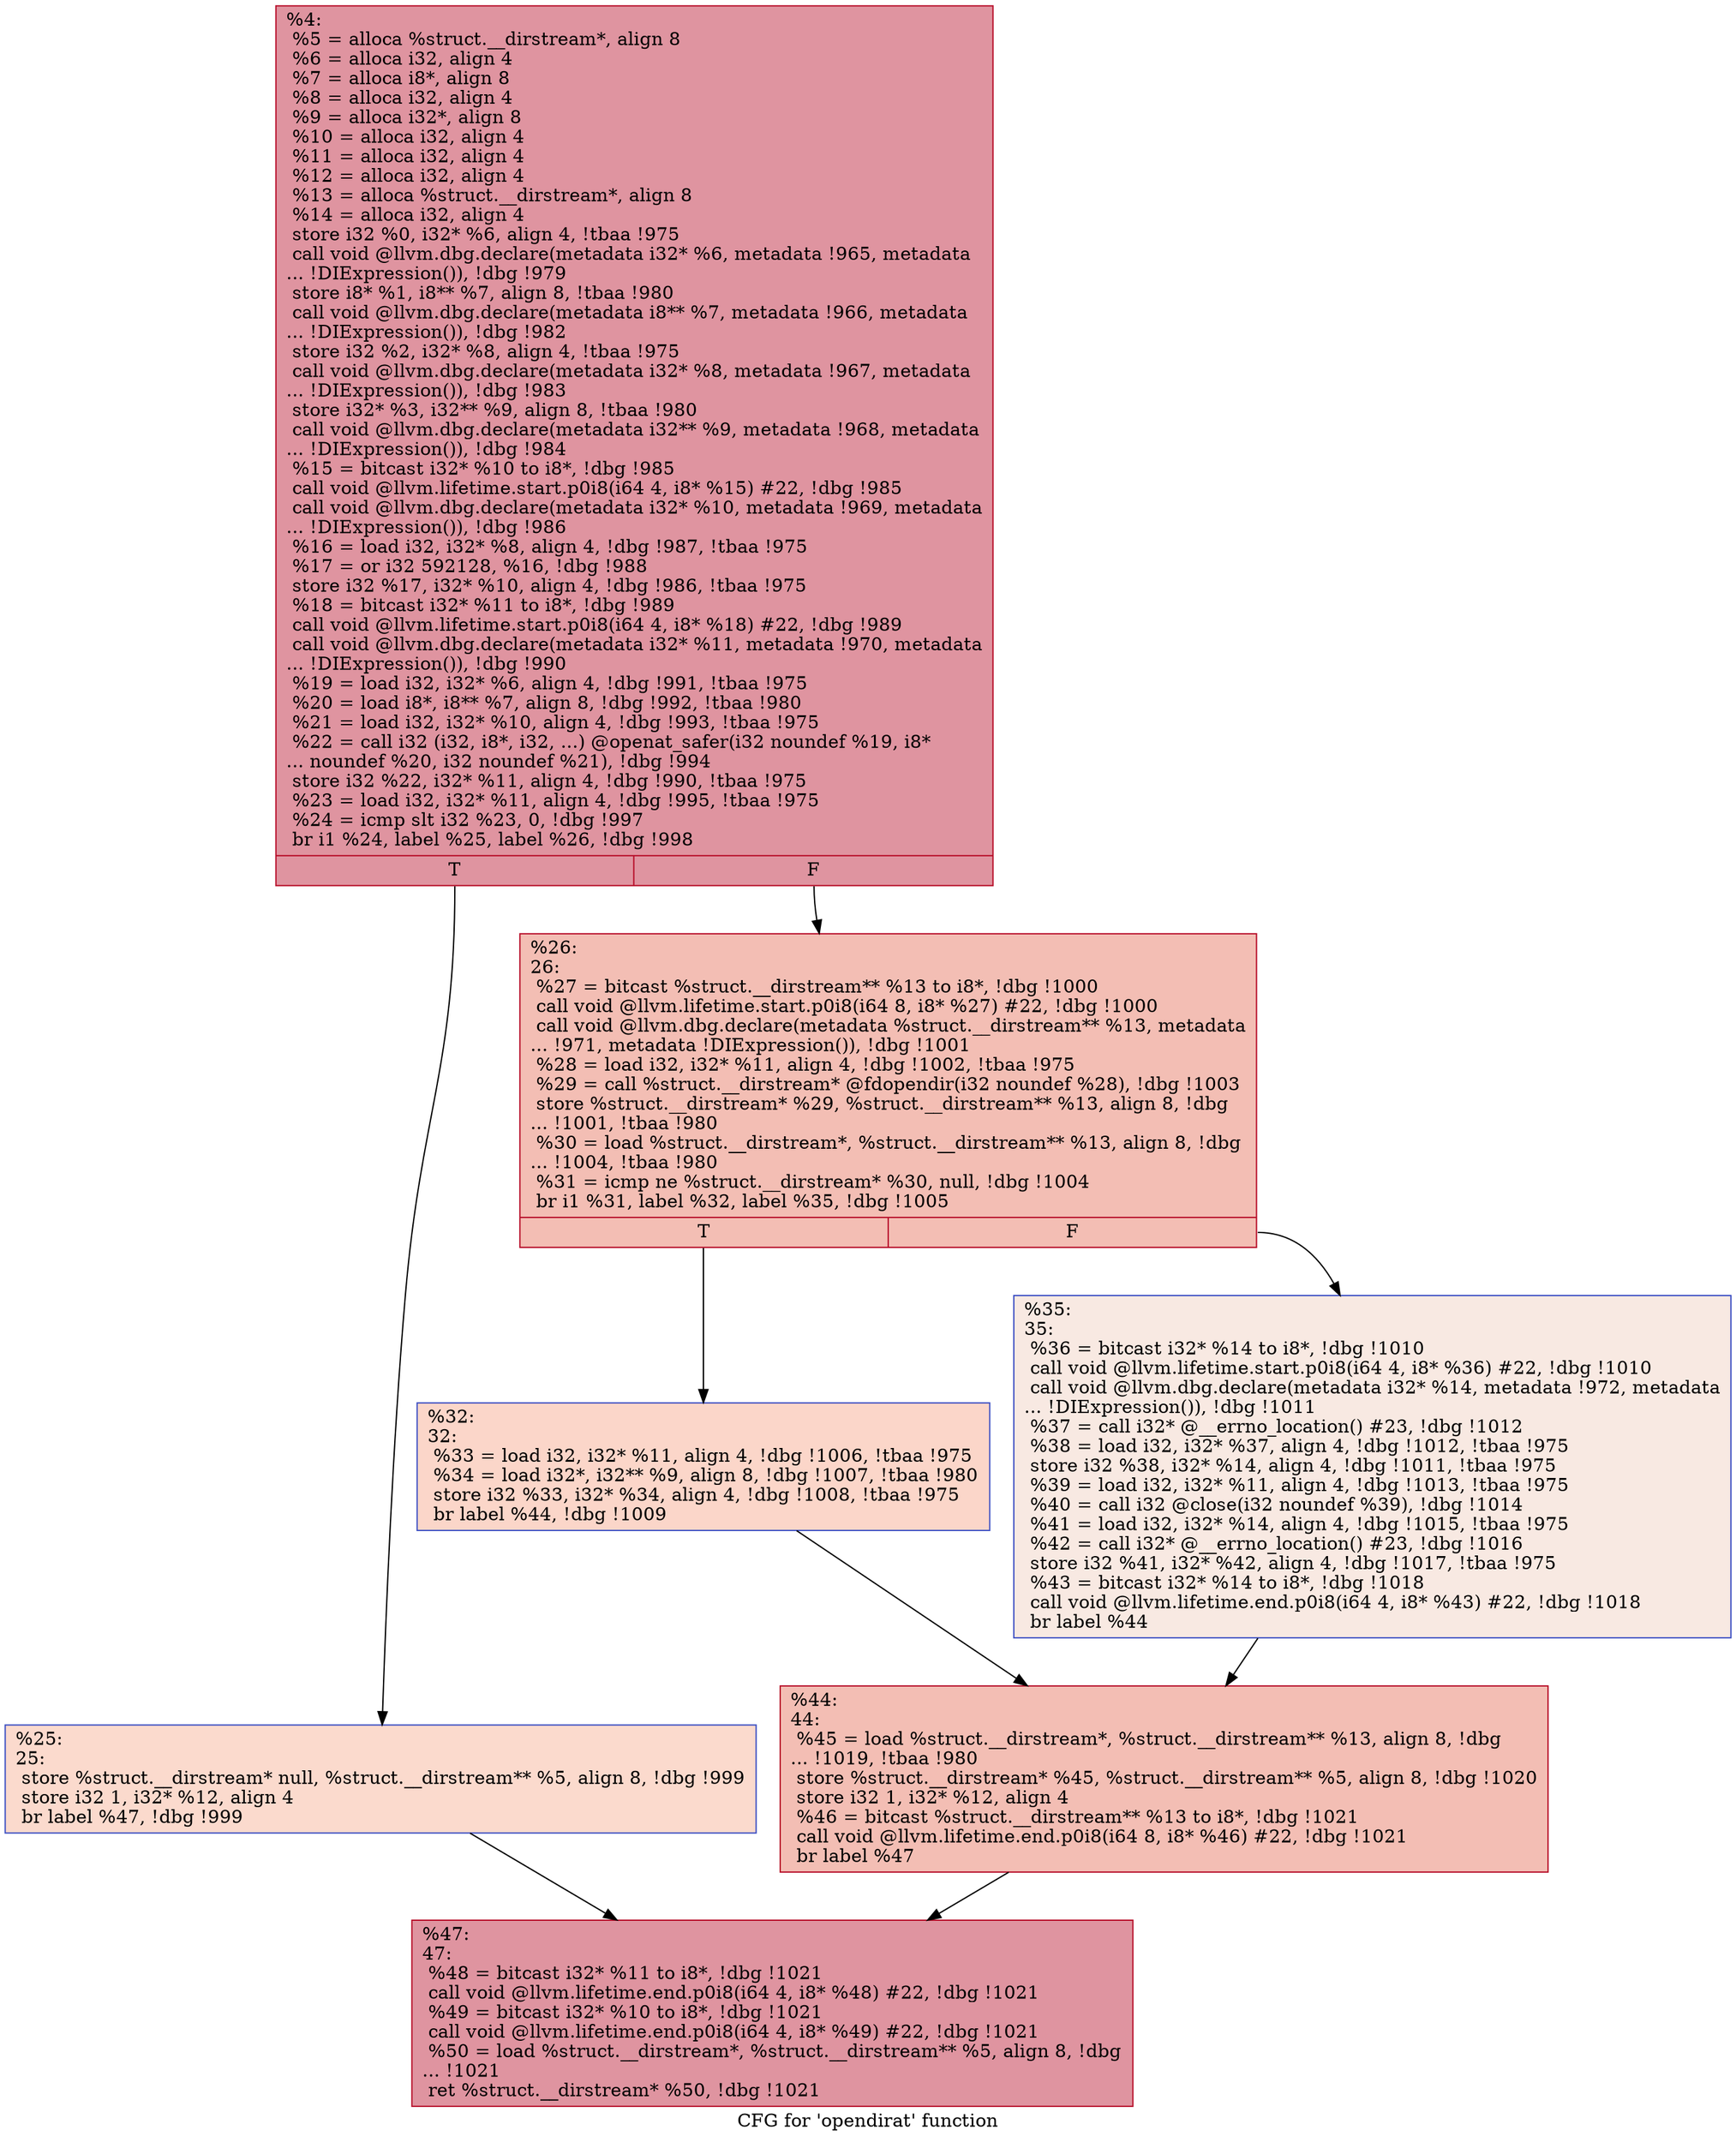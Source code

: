 digraph "CFG for 'opendirat' function" {
	label="CFG for 'opendirat' function";

	Node0x22c8590 [shape=record,color="#b70d28ff", style=filled, fillcolor="#b70d2870",label="{%4:\l  %5 = alloca %struct.__dirstream*, align 8\l  %6 = alloca i32, align 4\l  %7 = alloca i8*, align 8\l  %8 = alloca i32, align 4\l  %9 = alloca i32*, align 8\l  %10 = alloca i32, align 4\l  %11 = alloca i32, align 4\l  %12 = alloca i32, align 4\l  %13 = alloca %struct.__dirstream*, align 8\l  %14 = alloca i32, align 4\l  store i32 %0, i32* %6, align 4, !tbaa !975\l  call void @llvm.dbg.declare(metadata i32* %6, metadata !965, metadata\l... !DIExpression()), !dbg !979\l  store i8* %1, i8** %7, align 8, !tbaa !980\l  call void @llvm.dbg.declare(metadata i8** %7, metadata !966, metadata\l... !DIExpression()), !dbg !982\l  store i32 %2, i32* %8, align 4, !tbaa !975\l  call void @llvm.dbg.declare(metadata i32* %8, metadata !967, metadata\l... !DIExpression()), !dbg !983\l  store i32* %3, i32** %9, align 8, !tbaa !980\l  call void @llvm.dbg.declare(metadata i32** %9, metadata !968, metadata\l... !DIExpression()), !dbg !984\l  %15 = bitcast i32* %10 to i8*, !dbg !985\l  call void @llvm.lifetime.start.p0i8(i64 4, i8* %15) #22, !dbg !985\l  call void @llvm.dbg.declare(metadata i32* %10, metadata !969, metadata\l... !DIExpression()), !dbg !986\l  %16 = load i32, i32* %8, align 4, !dbg !987, !tbaa !975\l  %17 = or i32 592128, %16, !dbg !988\l  store i32 %17, i32* %10, align 4, !dbg !986, !tbaa !975\l  %18 = bitcast i32* %11 to i8*, !dbg !989\l  call void @llvm.lifetime.start.p0i8(i64 4, i8* %18) #22, !dbg !989\l  call void @llvm.dbg.declare(metadata i32* %11, metadata !970, metadata\l... !DIExpression()), !dbg !990\l  %19 = load i32, i32* %6, align 4, !dbg !991, !tbaa !975\l  %20 = load i8*, i8** %7, align 8, !dbg !992, !tbaa !980\l  %21 = load i32, i32* %10, align 4, !dbg !993, !tbaa !975\l  %22 = call i32 (i32, i8*, i32, ...) @openat_safer(i32 noundef %19, i8*\l... noundef %20, i32 noundef %21), !dbg !994\l  store i32 %22, i32* %11, align 4, !dbg !990, !tbaa !975\l  %23 = load i32, i32* %11, align 4, !dbg !995, !tbaa !975\l  %24 = icmp slt i32 %23, 0, !dbg !997\l  br i1 %24, label %25, label %26, !dbg !998\l|{<s0>T|<s1>F}}"];
	Node0x22c8590:s0 -> Node0x22c85e0;
	Node0x22c8590:s1 -> Node0x22c8630;
	Node0x22c85e0 [shape=record,color="#3d50c3ff", style=filled, fillcolor="#f7ac8e70",label="{%25:\l25:                                               \l  store %struct.__dirstream* null, %struct.__dirstream** %5, align 8, !dbg !999\l  store i32 1, i32* %12, align 4\l  br label %47, !dbg !999\l}"];
	Node0x22c85e0 -> Node0x22c8770;
	Node0x22c8630 [shape=record,color="#b70d28ff", style=filled, fillcolor="#e36c5570",label="{%26:\l26:                                               \l  %27 = bitcast %struct.__dirstream** %13 to i8*, !dbg !1000\l  call void @llvm.lifetime.start.p0i8(i64 8, i8* %27) #22, !dbg !1000\l  call void @llvm.dbg.declare(metadata %struct.__dirstream** %13, metadata\l... !971, metadata !DIExpression()), !dbg !1001\l  %28 = load i32, i32* %11, align 4, !dbg !1002, !tbaa !975\l  %29 = call %struct.__dirstream* @fdopendir(i32 noundef %28), !dbg !1003\l  store %struct.__dirstream* %29, %struct.__dirstream** %13, align 8, !dbg\l... !1001, !tbaa !980\l  %30 = load %struct.__dirstream*, %struct.__dirstream** %13, align 8, !dbg\l... !1004, !tbaa !980\l  %31 = icmp ne %struct.__dirstream* %30, null, !dbg !1004\l  br i1 %31, label %32, label %35, !dbg !1005\l|{<s0>T|<s1>F}}"];
	Node0x22c8630:s0 -> Node0x22c8680;
	Node0x22c8630:s1 -> Node0x22c86d0;
	Node0x22c8680 [shape=record,color="#3d50c3ff", style=filled, fillcolor="#f6a38570",label="{%32:\l32:                                               \l  %33 = load i32, i32* %11, align 4, !dbg !1006, !tbaa !975\l  %34 = load i32*, i32** %9, align 8, !dbg !1007, !tbaa !980\l  store i32 %33, i32* %34, align 4, !dbg !1008, !tbaa !975\l  br label %44, !dbg !1009\l}"];
	Node0x22c8680 -> Node0x22c8720;
	Node0x22c86d0 [shape=record,color="#3d50c3ff", style=filled, fillcolor="#efcebd70",label="{%35:\l35:                                               \l  %36 = bitcast i32* %14 to i8*, !dbg !1010\l  call void @llvm.lifetime.start.p0i8(i64 4, i8* %36) #22, !dbg !1010\l  call void @llvm.dbg.declare(metadata i32* %14, metadata !972, metadata\l... !DIExpression()), !dbg !1011\l  %37 = call i32* @__errno_location() #23, !dbg !1012\l  %38 = load i32, i32* %37, align 4, !dbg !1012, !tbaa !975\l  store i32 %38, i32* %14, align 4, !dbg !1011, !tbaa !975\l  %39 = load i32, i32* %11, align 4, !dbg !1013, !tbaa !975\l  %40 = call i32 @close(i32 noundef %39), !dbg !1014\l  %41 = load i32, i32* %14, align 4, !dbg !1015, !tbaa !975\l  %42 = call i32* @__errno_location() #23, !dbg !1016\l  store i32 %41, i32* %42, align 4, !dbg !1017, !tbaa !975\l  %43 = bitcast i32* %14 to i8*, !dbg !1018\l  call void @llvm.lifetime.end.p0i8(i64 4, i8* %43) #22, !dbg !1018\l  br label %44\l}"];
	Node0x22c86d0 -> Node0x22c8720;
	Node0x22c8720 [shape=record,color="#b70d28ff", style=filled, fillcolor="#e36c5570",label="{%44:\l44:                                               \l  %45 = load %struct.__dirstream*, %struct.__dirstream** %13, align 8, !dbg\l... !1019, !tbaa !980\l  store %struct.__dirstream* %45, %struct.__dirstream** %5, align 8, !dbg !1020\l  store i32 1, i32* %12, align 4\l  %46 = bitcast %struct.__dirstream** %13 to i8*, !dbg !1021\l  call void @llvm.lifetime.end.p0i8(i64 8, i8* %46) #22, !dbg !1021\l  br label %47\l}"];
	Node0x22c8720 -> Node0x22c8770;
	Node0x22c8770 [shape=record,color="#b70d28ff", style=filled, fillcolor="#b70d2870",label="{%47:\l47:                                               \l  %48 = bitcast i32* %11 to i8*, !dbg !1021\l  call void @llvm.lifetime.end.p0i8(i64 4, i8* %48) #22, !dbg !1021\l  %49 = bitcast i32* %10 to i8*, !dbg !1021\l  call void @llvm.lifetime.end.p0i8(i64 4, i8* %49) #22, !dbg !1021\l  %50 = load %struct.__dirstream*, %struct.__dirstream** %5, align 8, !dbg\l... !1021\l  ret %struct.__dirstream* %50, !dbg !1021\l}"];
}
